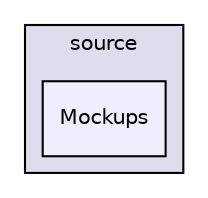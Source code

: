 digraph "source/Mockups" {
  compound=true
  node [ fontsize="10", fontname="Helvetica"];
  edge [ labelfontsize="10", labelfontname="Helvetica"];
  subgraph clusterdir_b2f33c71d4aa5e7af42a1ca61ff5af1b {
    graph [ bgcolor="#ddddee", pencolor="black", label="source" fontname="Helvetica", fontsize="10", URL="dir_b2f33c71d4aa5e7af42a1ca61ff5af1b.html"]
  dir_d5ae386a6f0807235315e96b95b23a25 [shape=box, label="Mockups", style="filled", fillcolor="#eeeeff", pencolor="black", URL="dir_d5ae386a6f0807235315e96b95b23a25.html"];
  }
}
